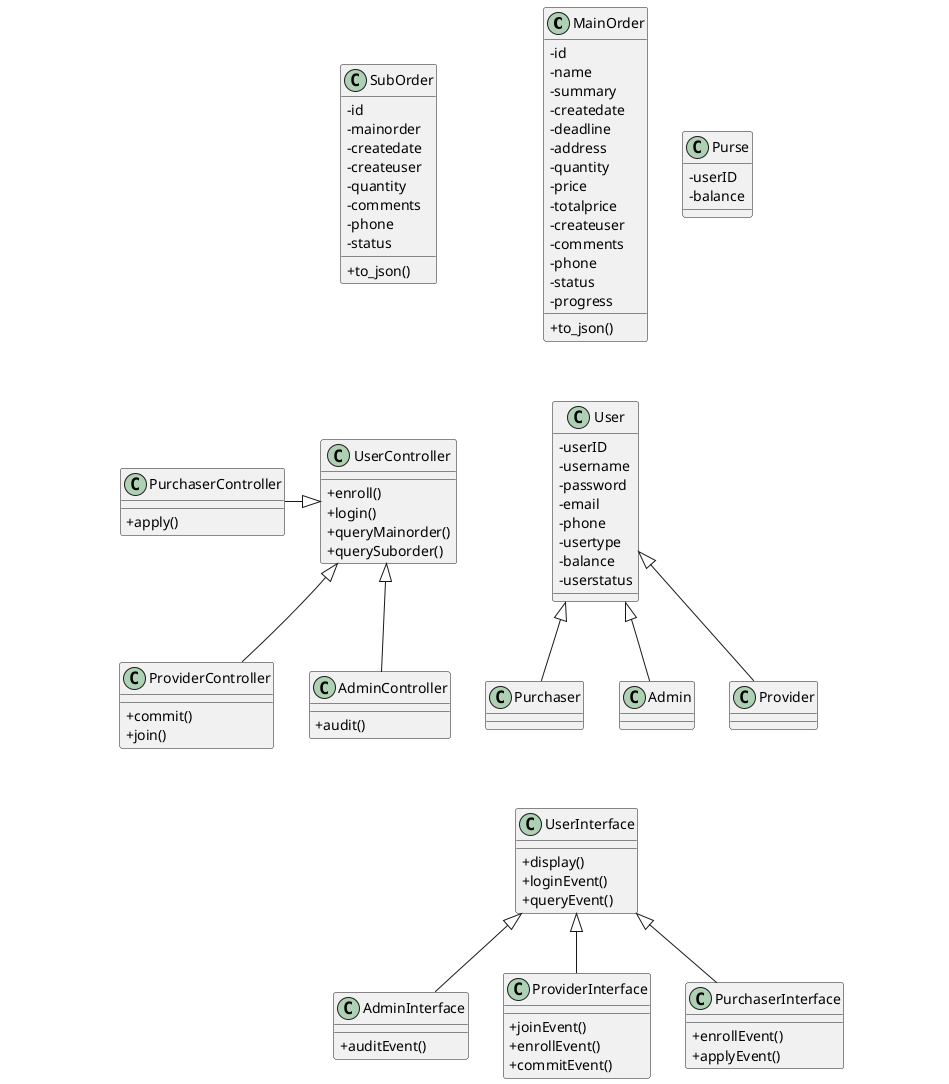 @startuml
' default
' top to down direction
' 禁用图形特性

' scale 5000*1000

skinparam classAttributeIconSize 0

class MainOrder{
	-id
	-name
	-summary
	-createdate
	-deadline
	-address
	-quantity
	-price
	-totalprice
	-createuser
	-comments
	-phone
	-status
	-progress
	+to_json()
}

class SubOrder{
	-id
	-mainorder
	-createdate
	-createuser
	-quantity
	-comments
	-phone
	-status
	+to_json()
}



class User{
	-userID
	-username
	-password
	-email
	-phone
	-usertype
	-balance
	-userstatus
}

class UserController{
	+enroll()
	+login()
	+queryMainorder()
	+querySuborder()
'TODO
'不知道要不要钱包功能
}

class AdminController{
'审核功能'
	+audit()
}

class ProviderController{
	+commit()
	+join()
}

class PurchaserController{
	+apply()
}



class UserInterface{
	+display()
	+loginEvent()
	+queryEvent()
}

class AdminInterface{
	+auditEvent()

}

class ProviderInterface{
	+joinEvent()
	+enrollEvent()
	+commitEvent()
}

class PurchaserInterface{
	+enrollEvent()
	+applyEvent()
}

class Purse{
	-userID
	-balance
}


together {
	class User
	class MainOrder
	class SubOrder
}

together {
	class UserController
	class AdminController
	class ProviderController
	class PurchaserController
}

UserInterface <|-- AdminInterface
UserInterface <|-- ProviderInterface
UserInterface <|-- PurchaserInterface

UserController <|-- AdminController
UserController <|-- ProviderController
UserController <|-left- PurchaserController

User <|-- Admin
User <|-- Purchaser
User <|-- Provider


MainOrder -[hidden]down- User
MainOrder -[hidden]down- UserController
MainOrder -[hidden]down- UserInterface
SubOrder -[hidden]down- User
SubOrder -[hidden]down- UserController
SubOrder -[hidden]down- UserInterface
Provider -[hidden]down- UserInterface
AdminController -[hidden]down- UserInterface

@enduml